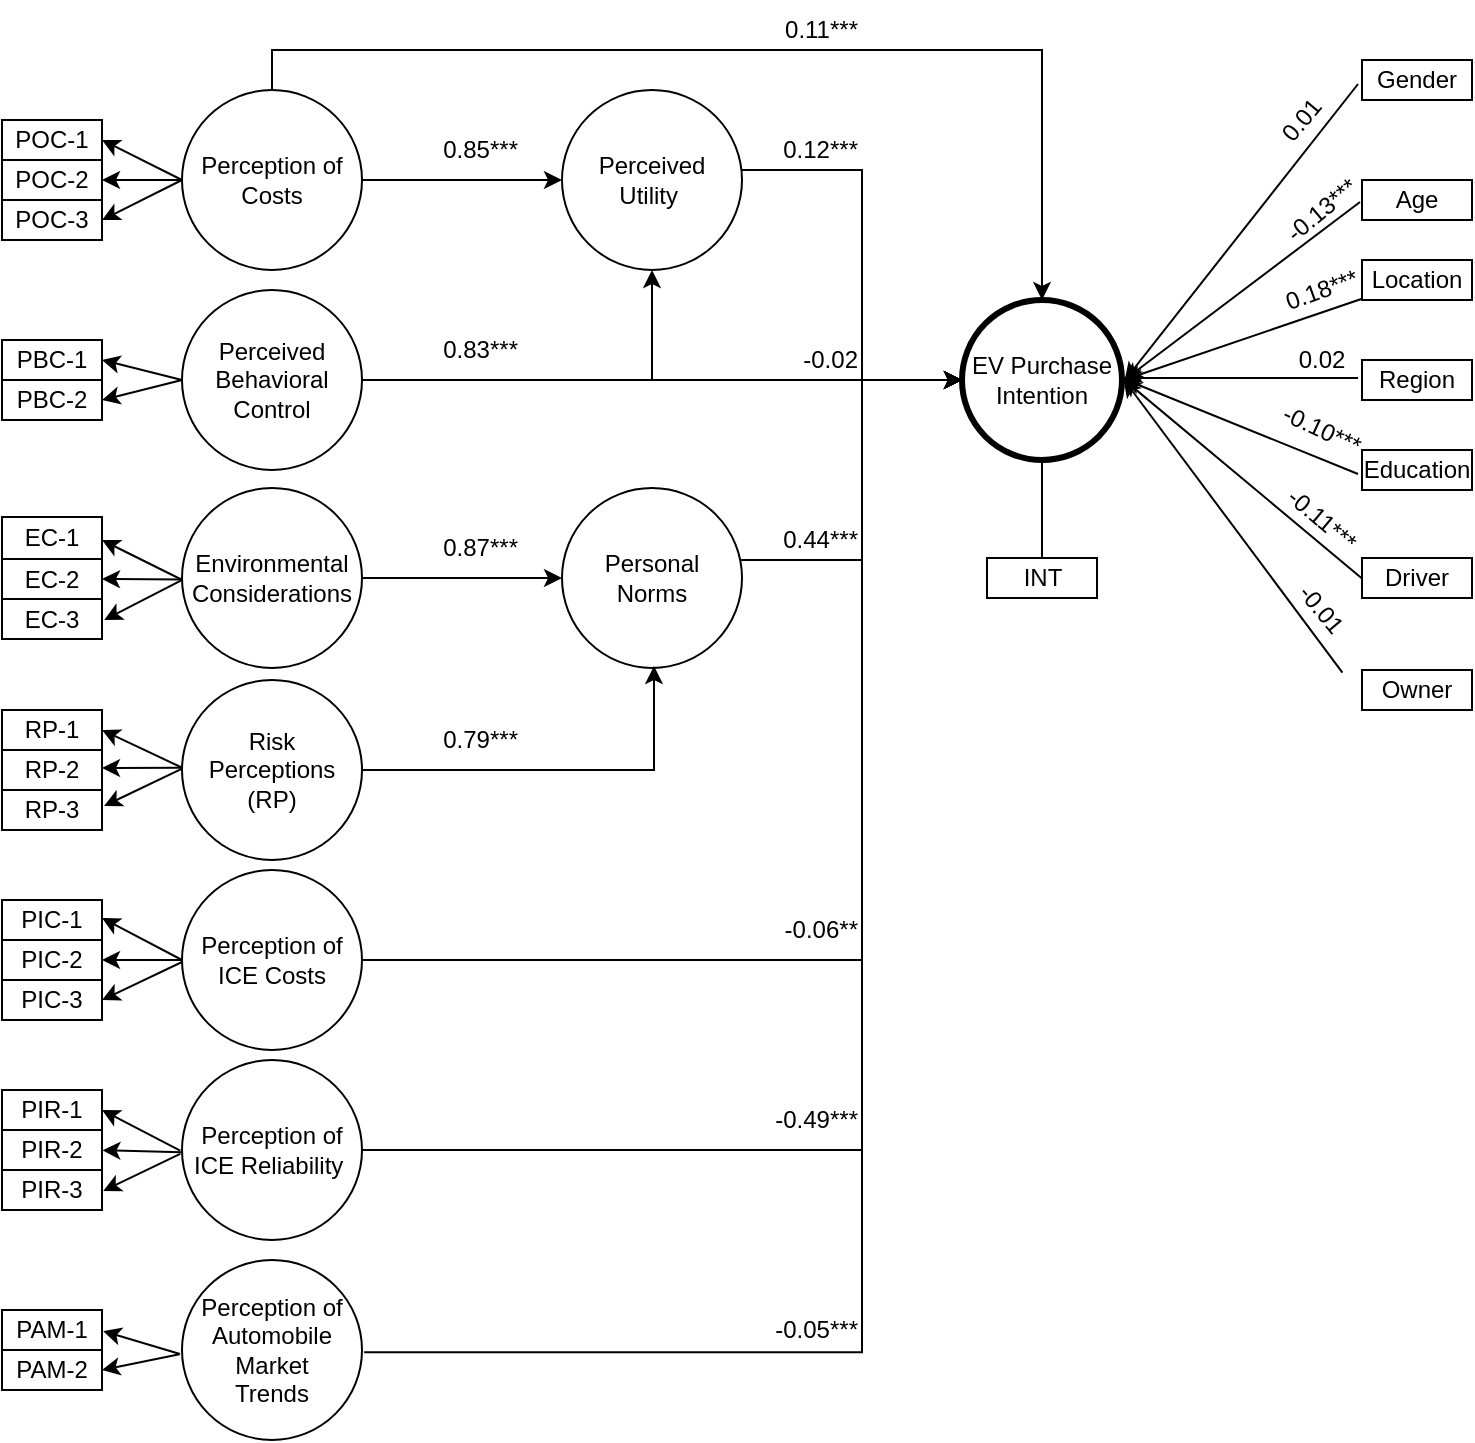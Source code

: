 <mxfile version="21.2.1" type="github" pages="2">
  <diagram name="Page-1" id="kJrWrPGSgi8lEbWL6mTn">
    <mxGraphModel dx="132" dy="74" grid="1" gridSize="10" guides="1" tooltips="1" connect="0" arrows="1" fold="1" page="1" pageScale="1" pageWidth="1169" pageHeight="827" math="0" shadow="0">
      <root>
        <mxCell id="0" />
        <mxCell id="1" parent="0" />
        <mxCell id="4Z4QWcQPId7kMESxNDQH-2" value="0.11***" style="text;align=right;html=1;verticalAlign=middle;whiteSpace=wrap;rounded=0;shadow=0;fillColor=default;gradientColor=none;opacity=60;" parent="1" vertex="1">
          <mxGeometry x="510" y="80" width="60" height="30" as="geometry" />
        </mxCell>
        <mxCell id="UyxpPyiTh_7J5SObI_an-33" style="edgeStyle=orthogonalEdgeStyle;rounded=0;orthogonalLoop=1;jettySize=auto;html=1;entryX=0;entryY=0.5;entryDx=0;entryDy=0;" parent="1" source="IYlS7my690wejQT6I9Gt-1" target="IYlS7my690wejQT6I9Gt-67" edge="1">
          <mxGeometry relative="1" as="geometry">
            <Array as="points">
              <mxPoint x="570" y="165" />
              <mxPoint x="570" y="270" />
            </Array>
          </mxGeometry>
        </mxCell>
        <mxCell id="IYlS7my690wejQT6I9Gt-1" value="Perceived Utility&amp;nbsp;" style="ellipse;whiteSpace=wrap;html=1;aspect=fixed;" parent="1" vertex="1">
          <mxGeometry x="420" y="125" width="90" height="90" as="geometry" />
        </mxCell>
        <mxCell id="IYlS7my690wejQT6I9Gt-89" style="edgeStyle=orthogonalEdgeStyle;rounded=0;orthogonalLoop=1;jettySize=auto;html=1;entryX=0;entryY=0.5;entryDx=0;entryDy=0;" parent="1" source="IYlS7my690wejQT6I9Gt-4" target="IYlS7my690wejQT6I9Gt-67" edge="1">
          <mxGeometry relative="1" as="geometry">
            <mxPoint x="570" y="260" as="targetPoint" />
            <Array as="points">
              <mxPoint x="570" y="360" />
              <mxPoint x="570" y="270" />
            </Array>
          </mxGeometry>
        </mxCell>
        <mxCell id="IYlS7my690wejQT6I9Gt-4" value="Personal &lt;br&gt;Norms" style="ellipse;whiteSpace=wrap;html=1;aspect=fixed;" parent="1" vertex="1">
          <mxGeometry x="420" y="324" width="90" height="90" as="geometry" />
        </mxCell>
        <mxCell id="UyxpPyiTh_7J5SObI_an-12" value="" style="edgeStyle=orthogonalEdgeStyle;rounded=0;orthogonalLoop=1;jettySize=auto;html=1;" parent="1" source="IYlS7my690wejQT6I9Gt-6" target="IYlS7my690wejQT6I9Gt-1" edge="1">
          <mxGeometry relative="1" as="geometry" />
        </mxCell>
        <mxCell id="fFxdtxSOvmqtfOTRgSrr-30" style="edgeStyle=orthogonalEdgeStyle;rounded=0;orthogonalLoop=1;jettySize=auto;html=1;exitX=0.5;exitY=0;exitDx=0;exitDy=0;" parent="1" source="IYlS7my690wejQT6I9Gt-6" target="IYlS7my690wejQT6I9Gt-67" edge="1">
          <mxGeometry relative="1" as="geometry" />
        </mxCell>
        <mxCell id="IYlS7my690wejQT6I9Gt-6" value="Perception of Costs" style="ellipse;whiteSpace=wrap;html=1;aspect=fixed;" parent="1" vertex="1">
          <mxGeometry x="230" y="125" width="90" height="90" as="geometry" />
        </mxCell>
        <mxCell id="IYlS7my690wejQT6I9Gt-29" value="PBC-1" style="rounded=0;whiteSpace=wrap;html=1;" parent="1" vertex="1">
          <mxGeometry x="140" y="250" width="50" height="20" as="geometry" />
        </mxCell>
        <mxCell id="IYlS7my690wejQT6I9Gt-33" value="PBC-2" style="rounded=0;whiteSpace=wrap;html=1;" parent="1" vertex="1">
          <mxGeometry x="140" y="270" width="50" height="20" as="geometry" />
        </mxCell>
        <mxCell id="IYlS7my690wejQT6I9Gt-67" value="EV Purchase Intention" style="ellipse;whiteSpace=wrap;html=1;aspect=fixed;strokeWidth=3;" parent="1" vertex="1">
          <mxGeometry x="620" y="230" width="80" height="80" as="geometry" />
        </mxCell>
        <mxCell id="UyxpPyiTh_7J5SObI_an-15" style="edgeStyle=orthogonalEdgeStyle;rounded=0;orthogonalLoop=1;jettySize=auto;html=1;" parent="1" source="IYlS7my690wejQT6I9Gt-5" target="IYlS7my690wejQT6I9Gt-1" edge="1">
          <mxGeometry relative="1" as="geometry" />
        </mxCell>
        <mxCell id="fFxdtxSOvmqtfOTRgSrr-28" style="edgeStyle=orthogonalEdgeStyle;rounded=0;orthogonalLoop=1;jettySize=auto;html=1;" parent="1" source="IYlS7my690wejQT6I9Gt-5" target="IYlS7my690wejQT6I9Gt-67" edge="1">
          <mxGeometry relative="1" as="geometry">
            <mxPoint x="330" y="240" as="sourcePoint" />
          </mxGeometry>
        </mxCell>
        <mxCell id="IYlS7my690wejQT6I9Gt-5" value="Perceived Behavioral Control" style="ellipse;whiteSpace=wrap;html=1;aspect=fixed;" parent="1" vertex="1">
          <mxGeometry x="230" y="225" width="90" height="90" as="geometry" />
        </mxCell>
        <mxCell id="UyxpPyiTh_7J5SObI_an-20" value="POC-1" style="rounded=0;whiteSpace=wrap;html=1;" parent="1" vertex="1">
          <mxGeometry x="140" y="140" width="50" height="20" as="geometry" />
        </mxCell>
        <mxCell id="UyxpPyiTh_7J5SObI_an-21" value="POC-2" style="rounded=0;whiteSpace=wrap;html=1;" parent="1" vertex="1">
          <mxGeometry x="140" y="160" width="50" height="20" as="geometry" />
        </mxCell>
        <mxCell id="UyxpPyiTh_7J5SObI_an-22" value="POC-3" style="rounded=0;whiteSpace=wrap;html=1;" parent="1" vertex="1">
          <mxGeometry x="140" y="180" width="50" height="20" as="geometry" />
        </mxCell>
        <mxCell id="UyxpPyiTh_7J5SObI_an-23" value="" style="endArrow=classic;html=1;rounded=0;exitX=0;exitY=0.5;exitDx=0;exitDy=0;entryX=1;entryY=0.5;entryDx=0;entryDy=0;" parent="1" source="IYlS7my690wejQT6I9Gt-6" target="UyxpPyiTh_7J5SObI_an-20" edge="1">
          <mxGeometry width="50" height="50" relative="1" as="geometry">
            <mxPoint x="580" y="255" as="sourcePoint" />
            <mxPoint x="630" y="205" as="targetPoint" />
          </mxGeometry>
        </mxCell>
        <mxCell id="UyxpPyiTh_7J5SObI_an-25" value="" style="endArrow=classic;html=1;rounded=0;entryX=1;entryY=0.5;entryDx=0;entryDy=0;exitX=0;exitY=0.5;exitDx=0;exitDy=0;" parent="1" source="IYlS7my690wejQT6I9Gt-6" target="UyxpPyiTh_7J5SObI_an-22" edge="1">
          <mxGeometry width="50" height="50" relative="1" as="geometry">
            <mxPoint x="210" y="125" as="sourcePoint" />
            <mxPoint x="170" y="95" as="targetPoint" />
          </mxGeometry>
        </mxCell>
        <mxCell id="UyxpPyiTh_7J5SObI_an-30" value="" style="endArrow=classic;html=1;rounded=0;exitX=0;exitY=0.5;exitDx=0;exitDy=0;entryX=1;entryY=0.5;entryDx=0;entryDy=0;" parent="1" source="IYlS7my690wejQT6I9Gt-5" target="IYlS7my690wejQT6I9Gt-33" edge="1">
          <mxGeometry width="50" height="50" relative="1" as="geometry">
            <mxPoint x="200" y="210" as="sourcePoint" />
            <mxPoint x="190" y="220" as="targetPoint" />
          </mxGeometry>
        </mxCell>
        <mxCell id="UyxpPyiTh_7J5SObI_an-62" value="" style="endArrow=classic;html=1;rounded=0;entryX=1;entryY=0.5;entryDx=0;entryDy=0;" parent="1" target="UyxpPyiTh_7J5SObI_an-21" edge="1">
          <mxGeometry width="50" height="50" relative="1" as="geometry">
            <mxPoint x="230" y="170" as="sourcePoint" />
            <mxPoint x="200" y="110" as="targetPoint" />
          </mxGeometry>
        </mxCell>
        <mxCell id="UyxpPyiTh_7J5SObI_an-66" value="" style="endArrow=classic;html=1;rounded=0;exitX=0.5;exitY=1;exitDx=0;exitDy=0;entryX=0.5;entryY=1;entryDx=0;entryDy=0;" parent="1" source="IYlS7my690wejQT6I9Gt-67" target="UyxpPyiTh_7J5SObI_an-69" edge="1">
          <mxGeometry width="50" height="50" relative="1" as="geometry">
            <mxPoint x="800" y="50" as="sourcePoint" />
            <mxPoint x="658" y="190" as="targetPoint" />
          </mxGeometry>
        </mxCell>
        <mxCell id="UyxpPyiTh_7J5SObI_an-69" value="INT" style="rounded=0;whiteSpace=wrap;html=1;" parent="1" vertex="1">
          <mxGeometry x="632.5" y="359" width="55" height="20" as="geometry" />
        </mxCell>
        <mxCell id="UyxpPyiTh_7J5SObI_an-71" value="" style="endArrow=classic;html=1;rounded=0;exitX=0;exitY=0.5;exitDx=0;exitDy=0;entryX=1;entryY=0.5;entryDx=0;entryDy=0;" parent="1" source="IYlS7my690wejQT6I9Gt-5" target="IYlS7my690wejQT6I9Gt-29" edge="1">
          <mxGeometry width="50" height="50" relative="1" as="geometry">
            <mxPoint x="240" y="230" as="sourcePoint" />
            <mxPoint x="190" y="200" as="targetPoint" />
          </mxGeometry>
        </mxCell>
        <mxCell id="fFxdtxSOvmqtfOTRgSrr-8" style="edgeStyle=orthogonalEdgeStyle;rounded=0;orthogonalLoop=1;jettySize=auto;html=1;entryX=0;entryY=0.5;entryDx=0;entryDy=0;" parent="1" source="fFxdtxSOvmqtfOTRgSrr-3" target="IYlS7my690wejQT6I9Gt-4" edge="1">
          <mxGeometry relative="1" as="geometry" />
        </mxCell>
        <mxCell id="fFxdtxSOvmqtfOTRgSrr-3" value="Environmental Considerations" style="ellipse;whiteSpace=wrap;html=1;aspect=fixed;" parent="1" vertex="1">
          <mxGeometry x="230" y="324" width="90" height="90" as="geometry" />
        </mxCell>
        <mxCell id="3aYb_1MQCvMzoAkba6OH-4" style="edgeStyle=orthogonalEdgeStyle;rounded=0;orthogonalLoop=1;jettySize=auto;html=1;entryX=0.511;entryY=0.989;entryDx=0;entryDy=0;entryPerimeter=0;" edge="1" parent="1" source="fFxdtxSOvmqtfOTRgSrr-5" target="IYlS7my690wejQT6I9Gt-4">
          <mxGeometry relative="1" as="geometry" />
        </mxCell>
        <mxCell id="fFxdtxSOvmqtfOTRgSrr-5" value="Risk Perceptions (RP)" style="ellipse;whiteSpace=wrap;html=1;aspect=fixed;" parent="1" vertex="1">
          <mxGeometry x="230" y="420" width="90" height="90" as="geometry" />
        </mxCell>
        <mxCell id="fFxdtxSOvmqtfOTRgSrr-9" value="EC-1" style="rounded=0;whiteSpace=wrap;html=1;" parent="1" vertex="1">
          <mxGeometry x="140" y="338.5" width="50" height="21" as="geometry" />
        </mxCell>
        <mxCell id="fFxdtxSOvmqtfOTRgSrr-10" value="EC-2" style="rounded=0;whiteSpace=wrap;html=1;" parent="1" vertex="1">
          <mxGeometry x="140" y="359.5" width="50" height="20" as="geometry" />
        </mxCell>
        <mxCell id="fFxdtxSOvmqtfOTRgSrr-11" value="" style="endArrow=classic;html=1;rounded=0;entryX=1;entryY=0.5;entryDx=0;entryDy=0;exitX=0.002;exitY=0.509;exitDx=0;exitDy=0;exitPerimeter=0;" parent="1" target="fFxdtxSOvmqtfOTRgSrr-10" edge="1" source="fFxdtxSOvmqtfOTRgSrr-3">
          <mxGeometry width="50" height="50" relative="1" as="geometry">
            <mxPoint x="230" y="369" as="sourcePoint" />
            <mxPoint x="190" y="320" as="targetPoint" />
            <Array as="points" />
          </mxGeometry>
        </mxCell>
        <mxCell id="fFxdtxSOvmqtfOTRgSrr-17" value="RP-1" style="rounded=0;whiteSpace=wrap;html=1;" parent="1" vertex="1">
          <mxGeometry x="140" y="435" width="50" height="20" as="geometry" />
        </mxCell>
        <mxCell id="fFxdtxSOvmqtfOTRgSrr-18" value="RP-2" style="rounded=0;whiteSpace=wrap;html=1;" parent="1" vertex="1">
          <mxGeometry x="140" y="455" width="50" height="20" as="geometry" />
        </mxCell>
        <mxCell id="fFxdtxSOvmqtfOTRgSrr-19" value="" style="endArrow=classic;html=1;rounded=0;exitX=-0.002;exitY=0.494;exitDx=0;exitDy=0;entryX=1.02;entryY=0.4;entryDx=0;entryDy=0;exitPerimeter=0;entryPerimeter=0;" parent="1" target="fFxdtxSOvmqtfOTRgSrr-81" edge="1" source="fFxdtxSOvmqtfOTRgSrr-5">
          <mxGeometry width="50" height="50" relative="1" as="geometry">
            <mxPoint x="230" y="435" as="sourcePoint" />
            <mxPoint x="190" y="435" as="targetPoint" />
          </mxGeometry>
        </mxCell>
        <mxCell id="fFxdtxSOvmqtfOTRgSrr-20" value="" style="endArrow=classic;html=1;rounded=0;exitX=-0.002;exitY=0.486;exitDx=0;exitDy=0;entryX=1;entryY=0.5;entryDx=0;entryDy=0;exitPerimeter=0;" parent="1" target="fFxdtxSOvmqtfOTRgSrr-17" edge="1" source="fFxdtxSOvmqtfOTRgSrr-5">
          <mxGeometry width="50" height="50" relative="1" as="geometry">
            <mxPoint x="230" y="435" as="sourcePoint" />
            <mxPoint x="190" y="415" as="targetPoint" />
          </mxGeometry>
        </mxCell>
        <mxCell id="fFxdtxSOvmqtfOTRgSrr-22" value="EC-3" style="rounded=0;whiteSpace=wrap;html=1;" parent="1" vertex="1">
          <mxGeometry x="140" y="379.5" width="50" height="20" as="geometry" />
        </mxCell>
        <mxCell id="fFxdtxSOvmqtfOTRgSrr-23" value="" style="endArrow=classic;html=1;rounded=0;entryX=1.023;entryY=0.524;entryDx=0;entryDy=0;exitX=-0.004;exitY=0.513;exitDx=0;exitDy=0;exitPerimeter=0;entryPerimeter=0;" parent="1" source="fFxdtxSOvmqtfOTRgSrr-3" target="fFxdtxSOvmqtfOTRgSrr-22" edge="1">
          <mxGeometry width="50" height="50" relative="1" as="geometry">
            <mxPoint x="220" y="380" as="sourcePoint" />
            <mxPoint x="200" y="340" as="targetPoint" />
          </mxGeometry>
        </mxCell>
        <mxCell id="fFxdtxSOvmqtfOTRgSrr-41" style="edgeStyle=orthogonalEdgeStyle;rounded=0;orthogonalLoop=1;jettySize=auto;html=1;entryX=0;entryY=0.5;entryDx=0;entryDy=0;exitX=0.512;exitY=-0.012;exitDx=0;exitDy=0;exitPerimeter=0;" parent="1" source="fFxdtxSOvmqtfOTRgSrr-32" target="IYlS7my690wejQT6I9Gt-67" edge="1">
          <mxGeometry relative="1" as="geometry">
            <Array as="points">
              <mxPoint x="570" y="756" />
              <mxPoint x="570" y="270" />
            </Array>
            <mxPoint x="320.99" y="752.99" as="sourcePoint" />
          </mxGeometry>
        </mxCell>
        <mxCell id="fFxdtxSOvmqtfOTRgSrr-37" style="edgeStyle=orthogonalEdgeStyle;rounded=0;orthogonalLoop=1;jettySize=auto;html=1;entryX=0;entryY=0.5;entryDx=0;entryDy=0;" parent="1" source="fFxdtxSOvmqtfOTRgSrr-33" target="IYlS7my690wejQT6I9Gt-67" edge="1">
          <mxGeometry relative="1" as="geometry">
            <mxPoint x="540" y="390" as="targetPoint" />
            <Array as="points">
              <mxPoint x="570" y="655" />
              <mxPoint x="570" y="270" />
            </Array>
          </mxGeometry>
        </mxCell>
        <mxCell id="fFxdtxSOvmqtfOTRgSrr-33" value="Perception of ICE Reliability&amp;nbsp;" style="ellipse;whiteSpace=wrap;html=1;aspect=fixed;" parent="1" vertex="1">
          <mxGeometry x="230" y="610" width="90" height="90" as="geometry" />
        </mxCell>
        <mxCell id="fFxdtxSOvmqtfOTRgSrr-34" value="Perception of ICE Costs" style="ellipse;whiteSpace=wrap;html=1;aspect=fixed;" parent="1" vertex="1">
          <mxGeometry x="230" y="515" width="90" height="90" as="geometry" />
        </mxCell>
        <mxCell id="fFxdtxSOvmqtfOTRgSrr-46" value="PIC-2" style="rounded=0;whiteSpace=wrap;html=1;" parent="1" vertex="1">
          <mxGeometry x="140" y="550" width="50" height="20" as="geometry" />
        </mxCell>
        <mxCell id="fFxdtxSOvmqtfOTRgSrr-47" value="PIC-1" style="rounded=0;whiteSpace=wrap;html=1;" parent="1" vertex="1">
          <mxGeometry x="140" y="530" width="50" height="20" as="geometry" />
        </mxCell>
        <mxCell id="fFxdtxSOvmqtfOTRgSrr-50" value="" style="endArrow=classic;html=1;rounded=0;exitX=0;exitY=0.5;exitDx=0;exitDy=0;" parent="1" source="fFxdtxSOvmqtfOTRgSrr-34" edge="1">
          <mxGeometry width="50" height="50" relative="1" as="geometry">
            <mxPoint x="250" y="455" as="sourcePoint" />
            <mxPoint x="190" y="560" as="targetPoint" />
            <Array as="points" />
          </mxGeometry>
        </mxCell>
        <mxCell id="fFxdtxSOvmqtfOTRgSrr-51" value="" style="endArrow=classic;html=1;rounded=0;exitX=0;exitY=0.5;exitDx=0;exitDy=0;entryX=1;entryY=0.45;entryDx=0;entryDy=0;entryPerimeter=0;" parent="1" source="fFxdtxSOvmqtfOTRgSrr-34" edge="1" target="fFxdtxSOvmqtfOTRgSrr-47">
          <mxGeometry width="50" height="50" relative="1" as="geometry">
            <mxPoint x="250" y="455" as="sourcePoint" />
            <mxPoint x="290" y="500" as="targetPoint" />
          </mxGeometry>
        </mxCell>
        <mxCell id="fFxdtxSOvmqtfOTRgSrr-61" value="PIC-3" style="rounded=0;whiteSpace=wrap;html=1;" parent="1" vertex="1">
          <mxGeometry x="140" y="570" width="50" height="20" as="geometry" />
        </mxCell>
        <mxCell id="fFxdtxSOvmqtfOTRgSrr-63" value="" style="endArrow=classic;html=1;rounded=0;entryX=1;entryY=0.5;entryDx=0;entryDy=0;exitX=0;exitY=0.511;exitDx=0;exitDy=0;exitPerimeter=0;" parent="1" target="fFxdtxSOvmqtfOTRgSrr-61" edge="1" source="fFxdtxSOvmqtfOTRgSrr-34">
          <mxGeometry width="50" height="50" relative="1" as="geometry">
            <mxPoint x="230" y="520" as="sourcePoint" />
            <mxPoint x="385" y="620" as="targetPoint" />
          </mxGeometry>
        </mxCell>
        <mxCell id="fFxdtxSOvmqtfOTRgSrr-64" value="PIR-2" style="rounded=0;whiteSpace=wrap;html=1;" parent="1" vertex="1">
          <mxGeometry x="140" y="645" width="50" height="20" as="geometry" />
        </mxCell>
        <mxCell id="fFxdtxSOvmqtfOTRgSrr-65" value="PIR-1" style="rounded=0;whiteSpace=wrap;html=1;" parent="1" vertex="1">
          <mxGeometry x="140" y="625" width="50" height="20" as="geometry" />
        </mxCell>
        <mxCell id="fFxdtxSOvmqtfOTRgSrr-66" value="PIR-3" style="rounded=0;whiteSpace=wrap;html=1;" parent="1" vertex="1">
          <mxGeometry x="140" y="665" width="50" height="20" as="geometry" />
        </mxCell>
        <mxCell id="fFxdtxSOvmqtfOTRgSrr-69" value="" style="endArrow=classic;html=1;rounded=0;exitX=-0.01;exitY=0.503;exitDx=0;exitDy=0;exitPerimeter=0;" parent="1" source="fFxdtxSOvmqtfOTRgSrr-33" edge="1">
          <mxGeometry width="50" height="50" relative="1" as="geometry">
            <mxPoint x="420" y="580" as="sourcePoint" />
            <mxPoint x="190" y="635" as="targetPoint" />
          </mxGeometry>
        </mxCell>
        <mxCell id="fFxdtxSOvmqtfOTRgSrr-72" value="PAM-2" style="rounded=0;whiteSpace=wrap;html=1;" parent="1" vertex="1">
          <mxGeometry x="140" y="755" width="50" height="20" as="geometry" />
        </mxCell>
        <mxCell id="fFxdtxSOvmqtfOTRgSrr-77" value="" style="endArrow=classic;html=1;rounded=0;exitX=0.556;exitY=1.011;exitDx=0;exitDy=0;entryX=1.012;entryY=0.529;entryDx=0;entryDy=0;entryPerimeter=0;exitPerimeter=0;" parent="1" target="fFxdtxSOvmqtfOTRgSrr-73" edge="1">
          <mxGeometry width="50" height="50" relative="1" as="geometry">
            <mxPoint x="229.01" y="757.04" as="sourcePoint" />
            <mxPoint x="720" y="488" as="targetPoint" />
          </mxGeometry>
        </mxCell>
        <mxCell id="fFxdtxSOvmqtfOTRgSrr-81" value="RP-3" style="rounded=0;whiteSpace=wrap;html=1;" parent="1" vertex="1">
          <mxGeometry x="140" y="475" width="50" height="20" as="geometry" />
        </mxCell>
        <mxCell id="4Z4QWcQPId7kMESxNDQH-1" value="0.12***" style="text;strokeColor=none;align=right;fillColor=none;html=1;verticalAlign=middle;whiteSpace=wrap;rounded=0;" parent="1" vertex="1">
          <mxGeometry x="510" y="140" width="60" height="30" as="geometry" />
        </mxCell>
        <mxCell id="4Z4QWcQPId7kMESxNDQH-6" value="0.85***" style="text;strokeColor=none;align=right;fillColor=none;html=1;verticalAlign=middle;whiteSpace=wrap;rounded=0;" parent="1" vertex="1">
          <mxGeometry x="340" y="140" width="60" height="30" as="geometry" />
        </mxCell>
        <mxCell id="4Z4QWcQPId7kMESxNDQH-7" value="-0.02" style="text;strokeColor=none;align=right;fillColor=none;html=1;verticalAlign=middle;whiteSpace=wrap;rounded=0;" parent="1" vertex="1">
          <mxGeometry x="510" y="245" width="60" height="30" as="geometry" />
        </mxCell>
        <mxCell id="4Z4QWcQPId7kMESxNDQH-8" value="0.83***" style="text;strokeColor=none;align=right;fillColor=none;html=1;verticalAlign=middle;whiteSpace=wrap;rounded=0;" parent="1" vertex="1">
          <mxGeometry x="340" y="240" width="60" height="30" as="geometry" />
        </mxCell>
        <mxCell id="4Z4QWcQPId7kMESxNDQH-10" value="0.87***" style="text;strokeColor=none;align=right;fillColor=none;html=1;verticalAlign=middle;whiteSpace=wrap;rounded=0;" parent="1" vertex="1">
          <mxGeometry x="340" y="338.5" width="60" height="30" as="geometry" />
        </mxCell>
        <mxCell id="4Z4QWcQPId7kMESxNDQH-11" value="0.79***" style="text;strokeColor=none;align=right;fillColor=none;html=1;verticalAlign=middle;whiteSpace=wrap;rounded=0;" parent="1" vertex="1">
          <mxGeometry x="340" y="435" width="60" height="30" as="geometry" />
        </mxCell>
        <mxCell id="4Z4QWcQPId7kMESxNDQH-12" value="0.44***" style="text;strokeColor=none;align=right;fillColor=none;html=1;verticalAlign=middle;whiteSpace=wrap;rounded=0;" parent="1" vertex="1">
          <mxGeometry x="510" y="335" width="60" height="30" as="geometry" />
        </mxCell>
        <mxCell id="4Z4QWcQPId7kMESxNDQH-14" value="-0.49***" style="text;strokeColor=none;align=right;fillColor=none;html=1;verticalAlign=middle;whiteSpace=wrap;rounded=0;" parent="1" vertex="1">
          <mxGeometry x="510" y="625" width="60" height="30" as="geometry" />
        </mxCell>
        <mxCell id="4Z4QWcQPId7kMESxNDQH-15" value="-0.05***" style="text;strokeColor=none;align=right;fillColor=none;html=1;verticalAlign=middle;whiteSpace=wrap;rounded=0;" parent="1" vertex="1">
          <mxGeometry x="510" y="730" width="60" height="30" as="geometry" />
        </mxCell>
        <mxCell id="4Z4QWcQPId7kMESxNDQH-39" style="edgeStyle=none;rounded=0;orthogonalLoop=1;jettySize=auto;html=1;entryX=1.016;entryY=0.504;entryDx=0;entryDy=0;entryPerimeter=0;exitX=-0.036;exitY=0.6;exitDx=0;exitDy=0;exitPerimeter=0;" parent="1" source="4Z4QWcQPId7kMESxNDQH-22" target="IYlS7my690wejQT6I9Gt-67" edge="1">
          <mxGeometry relative="1" as="geometry" />
        </mxCell>
        <mxCell id="4Z4QWcQPId7kMESxNDQH-22" value="Gender" style="rounded=0;whiteSpace=wrap;html=1;" parent="1" vertex="1">
          <mxGeometry x="820" y="110" width="55" height="20" as="geometry" />
        </mxCell>
        <mxCell id="4Z4QWcQPId7kMESxNDQH-40" style="edgeStyle=none;rounded=0;orthogonalLoop=1;jettySize=auto;html=1;exitX=-0.018;exitY=0.55;exitDx=0;exitDy=0;exitPerimeter=0;entryX=1.011;entryY=0.503;entryDx=0;entryDy=0;entryPerimeter=0;" parent="1" source="4Z4QWcQPId7kMESxNDQH-23" edge="1" target="IYlS7my690wejQT6I9Gt-67">
          <mxGeometry relative="1" as="geometry">
            <mxPoint x="740" y="280" as="targetPoint" />
          </mxGeometry>
        </mxCell>
        <mxCell id="4Z4QWcQPId7kMESxNDQH-23" value="Age" style="rounded=0;whiteSpace=wrap;html=1;" parent="1" vertex="1">
          <mxGeometry x="820" y="170" width="55" height="20" as="geometry" />
        </mxCell>
        <mxCell id="4Z4QWcQPId7kMESxNDQH-41" style="edgeStyle=none;rounded=0;orthogonalLoop=1;jettySize=auto;html=1;entryX=1.009;entryY=0.501;entryDx=0;entryDy=0;entryPerimeter=0;" parent="1" source="4Z4QWcQPId7kMESxNDQH-24" edge="1" target="IYlS7my690wejQT6I9Gt-67">
          <mxGeometry relative="1" as="geometry">
            <mxPoint x="700" y="270" as="targetPoint" />
          </mxGeometry>
        </mxCell>
        <mxCell id="4Z4QWcQPId7kMESxNDQH-24" value="Location" style="rounded=0;whiteSpace=wrap;html=1;" parent="1" vertex="1">
          <mxGeometry x="820" y="210" width="55" height="20" as="geometry" />
        </mxCell>
        <mxCell id="4Z4QWcQPId7kMESxNDQH-25" value="Region" style="rounded=0;whiteSpace=wrap;html=1;" parent="1" vertex="1">
          <mxGeometry x="820" y="260" width="55" height="20" as="geometry" />
        </mxCell>
        <mxCell id="4Z4QWcQPId7kMESxNDQH-26" value="Education" style="rounded=0;whiteSpace=wrap;html=1;" parent="1" vertex="1">
          <mxGeometry x="820" y="305" width="55" height="20" as="geometry" />
        </mxCell>
        <mxCell id="4Z4QWcQPId7kMESxNDQH-27" value="Driver" style="rounded=0;whiteSpace=wrap;html=1;" parent="1" vertex="1">
          <mxGeometry x="820" y="359" width="55" height="20" as="geometry" />
        </mxCell>
        <mxCell id="4Z4QWcQPId7kMESxNDQH-28" value="Owner" style="rounded=0;whiteSpace=wrap;html=1;" parent="1" vertex="1">
          <mxGeometry x="820" y="415" width="55" height="20" as="geometry" />
        </mxCell>
        <mxCell id="4Z4QWcQPId7kMESxNDQH-48" value="0.01" style="text;strokeColor=none;align=center;fillColor=none;html=1;verticalAlign=middle;whiteSpace=wrap;rounded=0;rotation=-50;" parent="1" vertex="1">
          <mxGeometry x="760" y="125" width="60" height="30" as="geometry" />
        </mxCell>
        <mxCell id="4Z4QWcQPId7kMESxNDQH-49" value="-0.13***" style="text;strokeColor=none;align=center;fillColor=none;html=1;verticalAlign=middle;whiteSpace=wrap;rounded=0;rotation=-40;" parent="1" vertex="1">
          <mxGeometry x="770" y="170" width="60" height="30" as="geometry" />
        </mxCell>
        <mxCell id="4Z4QWcQPId7kMESxNDQH-50" value="0.18***" style="text;strokeColor=none;align=center;fillColor=none;html=1;verticalAlign=middle;whiteSpace=wrap;rounded=0;rotation=-20;" parent="1" vertex="1">
          <mxGeometry x="770" y="210" width="60" height="30" as="geometry" />
        </mxCell>
        <mxCell id="4Z4QWcQPId7kMESxNDQH-52" value="-0.10***" style="text;strokeColor=none;align=center;fillColor=none;html=1;verticalAlign=middle;whiteSpace=wrap;rounded=0;rotation=25;" parent="1" vertex="1">
          <mxGeometry x="770" y="280" width="60" height="30" as="geometry" />
        </mxCell>
        <mxCell id="4Z4QWcQPId7kMESxNDQH-53" value="-0.11***" style="text;strokeColor=none;align=center;fillColor=none;html=1;verticalAlign=middle;whiteSpace=wrap;rounded=0;rotation=40;" parent="1" vertex="1">
          <mxGeometry x="770" y="325" width="60" height="30" as="geometry" />
        </mxCell>
        <mxCell id="4Z4QWcQPId7kMESxNDQH-54" value="-0.01" style="text;strokeColor=none;align=center;fillColor=none;html=1;verticalAlign=middle;whiteSpace=wrap;rounded=0;rotation=50;" parent="1" vertex="1">
          <mxGeometry x="770" y="369.5" width="60" height="30" as="geometry" />
        </mxCell>
        <mxCell id="4Z4QWcQPId7kMESxNDQH-51" value="0.02" style="text;strokeColor=none;align=center;fillColor=none;html=1;verticalAlign=middle;whiteSpace=wrap;rounded=0;rotation=0;" parent="1" vertex="1">
          <mxGeometry x="770" y="245" width="60" height="30" as="geometry" />
        </mxCell>
        <mxCell id="3aYb_1MQCvMzoAkba6OH-2" value="" style="endArrow=classic;html=1;rounded=0;exitX=0.524;exitY=1.014;exitDx=0;exitDy=0;exitPerimeter=0;" edge="1" parent="1" source="fFxdtxSOvmqtfOTRgSrr-32">
          <mxGeometry width="50" height="50" relative="1" as="geometry">
            <mxPoint x="229" y="760" as="sourcePoint" />
            <mxPoint x="190" y="765" as="targetPoint" />
          </mxGeometry>
        </mxCell>
        <mxCell id="fFxdtxSOvmqtfOTRgSrr-73" value="PAM-1" style="rounded=0;whiteSpace=wrap;html=1;" parent="1" vertex="1">
          <mxGeometry x="140" y="735" width="50" height="20" as="geometry" />
        </mxCell>
        <mxCell id="3aYb_1MQCvMzoAkba6OH-7" value="" style="edgeStyle=orthogonalEdgeStyle;rounded=0;orthogonalLoop=1;jettySize=auto;html=1;" edge="1" parent="1" source="fFxdtxSOvmqtfOTRgSrr-34">
          <mxGeometry relative="1" as="geometry">
            <mxPoint x="620" y="270" as="targetPoint" />
            <Array as="points">
              <mxPoint x="570" y="560" />
              <mxPoint x="570" y="270" />
            </Array>
            <mxPoint x="320" y="550" as="sourcePoint" />
          </mxGeometry>
        </mxCell>
        <mxCell id="4Z4QWcQPId7kMESxNDQH-13" value="-0.06**" style="text;strokeColor=none;align=right;fillColor=none;html=1;verticalAlign=middle;whiteSpace=wrap;rounded=0;" parent="1" vertex="1">
          <mxGeometry x="510" y="530" width="60" height="30" as="geometry" />
        </mxCell>
        <mxCell id="w3oAXhgkn2lfSxqzr1Ep-2" style="edgeStyle=none;rounded=0;orthogonalLoop=1;jettySize=auto;html=1;exitX=-0.036;exitY=0.45;exitDx=0;exitDy=0;exitPerimeter=0;entryX=1.006;entryY=0.488;entryDx=0;entryDy=0;entryPerimeter=0;" edge="1" parent="1" source="4Z4QWcQPId7kMESxNDQH-25" target="IYlS7my690wejQT6I9Gt-67">
          <mxGeometry relative="1" as="geometry">
            <mxPoint x="710" y="270" as="targetPoint" />
            <mxPoint x="995" y="243.5" as="sourcePoint" />
          </mxGeometry>
        </mxCell>
        <mxCell id="w3oAXhgkn2lfSxqzr1Ep-3" style="edgeStyle=none;rounded=0;orthogonalLoop=1;jettySize=auto;html=1;exitX=-0.036;exitY=0.6;exitDx=0;exitDy=0;exitPerimeter=0;entryX=1.007;entryY=0.492;entryDx=0;entryDy=0;entryPerimeter=0;" edge="1" parent="1" source="4Z4QWcQPId7kMESxNDQH-26" target="IYlS7my690wejQT6I9Gt-67">
          <mxGeometry relative="1" as="geometry">
            <mxPoint x="720" y="270" as="targetPoint" />
            <mxPoint x="820" y="340" as="sourcePoint" />
          </mxGeometry>
        </mxCell>
        <mxCell id="w3oAXhgkn2lfSxqzr1Ep-4" style="edgeStyle=none;rounded=0;orthogonalLoop=1;jettySize=auto;html=1;entryX=1.005;entryY=0.492;entryDx=0;entryDy=0;entryPerimeter=0;exitX=0;exitY=0.511;exitDx=0;exitDy=0;exitPerimeter=0;" edge="1" parent="1" source="4Z4QWcQPId7kMESxNDQH-27" target="IYlS7my690wejQT6I9Gt-67">
          <mxGeometry relative="1" as="geometry">
            <mxPoint x="710" y="270" as="targetPoint" />
            <mxPoint x="819" y="368" as="sourcePoint" />
          </mxGeometry>
        </mxCell>
        <mxCell id="w3oAXhgkn2lfSxqzr1Ep-5" style="edgeStyle=none;rounded=0;orthogonalLoop=1;jettySize=auto;html=1;entryX=1.009;entryY=0.494;entryDx=0;entryDy=0;entryPerimeter=0;exitX=1.015;exitY=0.92;exitDx=0;exitDy=0;exitPerimeter=0;" edge="1" parent="1" source="4Z4QWcQPId7kMESxNDQH-54" target="IYlS7my690wejQT6I9Gt-67">
          <mxGeometry relative="1" as="geometry">
            <mxPoint x="680" y="390" as="targetPoint" />
            <mxPoint x="820" y="430" as="sourcePoint" />
          </mxGeometry>
        </mxCell>
        <mxCell id="fFxdtxSOvmqtfOTRgSrr-32" value="Perception of Automobile Market &lt;br&gt;Trends" style="ellipse;whiteSpace=wrap;html=1;aspect=fixed;direction=south;" parent="1" vertex="1">
          <mxGeometry x="230" y="710" width="90" height="90" as="geometry" />
        </mxCell>
        <mxCell id="w3oAXhgkn2lfSxqzr1Ep-8" value="" style="endArrow=classic;html=1;rounded=0;exitX=-0.002;exitY=0.512;exitDx=0;exitDy=0;exitPerimeter=0;entryX=1.004;entryY=0.506;entryDx=0;entryDy=0;entryPerimeter=0;" edge="1" parent="1" source="fFxdtxSOvmqtfOTRgSrr-33" target="fFxdtxSOvmqtfOTRgSrr-64">
          <mxGeometry width="50" height="50" relative="1" as="geometry">
            <mxPoint x="170" y="727" as="sourcePoint" />
            <mxPoint x="130" y="700" as="targetPoint" />
          </mxGeometry>
        </mxCell>
        <mxCell id="w3oAXhgkn2lfSxqzr1Ep-9" value="" style="endArrow=classic;html=1;rounded=0;exitX=-0.01;exitY=0.522;exitDx=0;exitDy=0;exitPerimeter=0;entryX=1.012;entryY=0.524;entryDx=0;entryDy=0;entryPerimeter=0;" edge="1" parent="1" source="fFxdtxSOvmqtfOTRgSrr-33" target="fFxdtxSOvmqtfOTRgSrr-66">
          <mxGeometry width="50" height="50" relative="1" as="geometry">
            <mxPoint x="239" y="666" as="sourcePoint" />
            <mxPoint x="199" y="659" as="targetPoint" />
          </mxGeometry>
        </mxCell>
        <mxCell id="lYgVV2aJ9P3OAKaIj1eV-3" value="" style="endArrow=classic;html=1;rounded=0;exitX=-0.004;exitY=0.488;exitDx=0;exitDy=0;exitPerimeter=0;" edge="1" parent="1" source="fFxdtxSOvmqtfOTRgSrr-5">
          <mxGeometry width="50" height="50" relative="1" as="geometry">
            <mxPoint x="240" y="570" as="sourcePoint" />
            <mxPoint x="190" y="464" as="targetPoint" />
            <Array as="points" />
          </mxGeometry>
        </mxCell>
        <mxCell id="lYgVV2aJ9P3OAKaIj1eV-4" value="" style="endArrow=classic;html=1;rounded=0;entryX=1;entryY=0.55;entryDx=0;entryDy=0;entryPerimeter=0;exitX=0.002;exitY=0.511;exitDx=0;exitDy=0;exitPerimeter=0;" edge="1" parent="1" source="fFxdtxSOvmqtfOTRgSrr-3" target="fFxdtxSOvmqtfOTRgSrr-9">
          <mxGeometry width="50" height="50" relative="1" as="geometry">
            <mxPoint x="240" y="379" as="sourcePoint" />
            <mxPoint x="200" y="404" as="targetPoint" />
          </mxGeometry>
        </mxCell>
      </root>
    </mxGraphModel>
  </diagram>
  <diagram name="Copy of Page-1" id="qzPZfhnmwXOqedgeGZE0">
    <mxGraphModel dx="1434" dy="804" grid="1" gridSize="10" guides="1" tooltips="1" connect="0" arrows="1" fold="1" page="1" pageScale="1" pageWidth="1169" pageHeight="827" math="0" shadow="0">
      <root>
        <mxCell id="ZY-EN_4WuD2jRXBNEzZ--0" />
        <mxCell id="ZY-EN_4WuD2jRXBNEzZ--1" parent="ZY-EN_4WuD2jRXBNEzZ--0" />
        <mxCell id="ZY-EN_4WuD2jRXBNEzZ--2" style="edgeStyle=orthogonalEdgeStyle;rounded=0;orthogonalLoop=1;jettySize=auto;html=1;entryX=0;entryY=0.5;entryDx=0;entryDy=0;" edge="1" parent="ZY-EN_4WuD2jRXBNEzZ--1" source="ZY-EN_4WuD2jRXBNEzZ--3" target="ZY-EN_4WuD2jRXBNEzZ--11">
          <mxGeometry relative="1" as="geometry">
            <Array as="points">
              <mxPoint x="570" y="165" />
              <mxPoint x="570" y="270" />
            </Array>
          </mxGeometry>
        </mxCell>
        <mxCell id="ZY-EN_4WuD2jRXBNEzZ--3" value="Perceived Utility&amp;nbsp;" style="ellipse;whiteSpace=wrap;html=1;aspect=fixed;" vertex="1" parent="ZY-EN_4WuD2jRXBNEzZ--1">
          <mxGeometry x="420" y="125" width="90" height="90" as="geometry" />
        </mxCell>
        <mxCell id="ZY-EN_4WuD2jRXBNEzZ--4" style="edgeStyle=orthogonalEdgeStyle;rounded=0;orthogonalLoop=1;jettySize=auto;html=1;entryX=0;entryY=0.5;entryDx=0;entryDy=0;" edge="1" parent="ZY-EN_4WuD2jRXBNEzZ--1" source="ZY-EN_4WuD2jRXBNEzZ--5" target="ZY-EN_4WuD2jRXBNEzZ--11">
          <mxGeometry relative="1" as="geometry">
            <mxPoint x="570" y="260" as="targetPoint" />
            <Array as="points">
              <mxPoint x="570" y="360" />
              <mxPoint x="570" y="270" />
            </Array>
          </mxGeometry>
        </mxCell>
        <mxCell id="ZY-EN_4WuD2jRXBNEzZ--5" value="Personal &lt;br&gt;Norms" style="ellipse;whiteSpace=wrap;html=1;aspect=fixed;" vertex="1" parent="ZY-EN_4WuD2jRXBNEzZ--1">
          <mxGeometry x="420" y="324" width="90" height="90" as="geometry" />
        </mxCell>
        <mxCell id="ZY-EN_4WuD2jRXBNEzZ--6" value="" style="edgeStyle=orthogonalEdgeStyle;rounded=0;orthogonalLoop=1;jettySize=auto;html=1;" edge="1" parent="ZY-EN_4WuD2jRXBNEzZ--1" source="ZY-EN_4WuD2jRXBNEzZ--8" target="ZY-EN_4WuD2jRXBNEzZ--3">
          <mxGeometry relative="1" as="geometry" />
        </mxCell>
        <mxCell id="ZY-EN_4WuD2jRXBNEzZ--7" style="edgeStyle=orthogonalEdgeStyle;rounded=0;orthogonalLoop=1;jettySize=auto;html=1;exitX=0.5;exitY=0;exitDx=0;exitDy=0;" edge="1" parent="ZY-EN_4WuD2jRXBNEzZ--1" source="ZY-EN_4WuD2jRXBNEzZ--8" target="ZY-EN_4WuD2jRXBNEzZ--11">
          <mxGeometry relative="1" as="geometry" />
        </mxCell>
        <mxCell id="ZY-EN_4WuD2jRXBNEzZ--8" value="Perception of Costs" style="ellipse;whiteSpace=wrap;html=1;aspect=fixed;" vertex="1" parent="ZY-EN_4WuD2jRXBNEzZ--1">
          <mxGeometry x="230" y="125" width="90" height="90" as="geometry" />
        </mxCell>
        <mxCell id="ZY-EN_4WuD2jRXBNEzZ--9" value="PBC-1" style="rounded=0;whiteSpace=wrap;html=1;" vertex="1" parent="ZY-EN_4WuD2jRXBNEzZ--1">
          <mxGeometry x="140" y="250" width="50" height="20" as="geometry" />
        </mxCell>
        <mxCell id="ZY-EN_4WuD2jRXBNEzZ--10" value="PBC-2" style="rounded=0;whiteSpace=wrap;html=1;" vertex="1" parent="ZY-EN_4WuD2jRXBNEzZ--1">
          <mxGeometry x="140" y="270" width="50" height="20" as="geometry" />
        </mxCell>
        <mxCell id="ZY-EN_4WuD2jRXBNEzZ--11" value="EV Purchase Intention" style="ellipse;whiteSpace=wrap;html=1;aspect=fixed;strokeWidth=3;" vertex="1" parent="ZY-EN_4WuD2jRXBNEzZ--1">
          <mxGeometry x="620" y="230" width="80" height="80" as="geometry" />
        </mxCell>
        <mxCell id="ZY-EN_4WuD2jRXBNEzZ--12" style="edgeStyle=orthogonalEdgeStyle;rounded=0;orthogonalLoop=1;jettySize=auto;html=1;" edge="1" parent="ZY-EN_4WuD2jRXBNEzZ--1" source="ZY-EN_4WuD2jRXBNEzZ--14" target="ZY-EN_4WuD2jRXBNEzZ--3">
          <mxGeometry relative="1" as="geometry" />
        </mxCell>
        <mxCell id="ZY-EN_4WuD2jRXBNEzZ--13" style="edgeStyle=orthogonalEdgeStyle;rounded=0;orthogonalLoop=1;jettySize=auto;html=1;" edge="1" parent="ZY-EN_4WuD2jRXBNEzZ--1" source="ZY-EN_4WuD2jRXBNEzZ--14" target="ZY-EN_4WuD2jRXBNEzZ--11">
          <mxGeometry relative="1" as="geometry">
            <mxPoint x="330" y="240" as="sourcePoint" />
          </mxGeometry>
        </mxCell>
        <mxCell id="ZY-EN_4WuD2jRXBNEzZ--14" value="Perceived Behavioral Control" style="ellipse;whiteSpace=wrap;html=1;aspect=fixed;" vertex="1" parent="ZY-EN_4WuD2jRXBNEzZ--1">
          <mxGeometry x="230" y="225" width="90" height="90" as="geometry" />
        </mxCell>
        <mxCell id="ZY-EN_4WuD2jRXBNEzZ--15" value="POC-1" style="rounded=0;whiteSpace=wrap;html=1;" vertex="1" parent="ZY-EN_4WuD2jRXBNEzZ--1">
          <mxGeometry x="140" y="130" width="50" height="20" as="geometry" />
        </mxCell>
        <mxCell id="ZY-EN_4WuD2jRXBNEzZ--16" value="POC-2" style="rounded=0;whiteSpace=wrap;html=1;" vertex="1" parent="ZY-EN_4WuD2jRXBNEzZ--1">
          <mxGeometry x="140" y="150" width="50" height="20" as="geometry" />
        </mxCell>
        <mxCell id="ZY-EN_4WuD2jRXBNEzZ--17" value="POC-3" style="rounded=0;whiteSpace=wrap;html=1;" vertex="1" parent="ZY-EN_4WuD2jRXBNEzZ--1">
          <mxGeometry x="140" y="170" width="50" height="20" as="geometry" />
        </mxCell>
        <mxCell id="ZY-EN_4WuD2jRXBNEzZ--18" value="" style="endArrow=classic;html=1;rounded=0;exitX=0;exitY=0.5;exitDx=0;exitDy=0;entryX=1;entryY=0.5;entryDx=0;entryDy=0;" edge="1" parent="ZY-EN_4WuD2jRXBNEzZ--1" source="ZY-EN_4WuD2jRXBNEzZ--8" target="ZY-EN_4WuD2jRXBNEzZ--15">
          <mxGeometry width="50" height="50" relative="1" as="geometry">
            <mxPoint x="580" y="255" as="sourcePoint" />
            <mxPoint x="630" y="205" as="targetPoint" />
          </mxGeometry>
        </mxCell>
        <mxCell id="ZY-EN_4WuD2jRXBNEzZ--19" value="" style="endArrow=classic;html=1;rounded=0;entryX=1;entryY=0.5;entryDx=0;entryDy=0;exitX=0;exitY=0.5;exitDx=0;exitDy=0;" edge="1" parent="ZY-EN_4WuD2jRXBNEzZ--1" source="ZY-EN_4WuD2jRXBNEzZ--8" target="ZY-EN_4WuD2jRXBNEzZ--17">
          <mxGeometry width="50" height="50" relative="1" as="geometry">
            <mxPoint x="210" y="125" as="sourcePoint" />
            <mxPoint x="170" y="95" as="targetPoint" />
          </mxGeometry>
        </mxCell>
        <mxCell id="ZY-EN_4WuD2jRXBNEzZ--20" value="" style="endArrow=classic;html=1;rounded=0;exitX=0;exitY=0.5;exitDx=0;exitDy=0;entryX=1;entryY=0.5;entryDx=0;entryDy=0;" edge="1" parent="ZY-EN_4WuD2jRXBNEzZ--1" source="ZY-EN_4WuD2jRXBNEzZ--14" target="ZY-EN_4WuD2jRXBNEzZ--10">
          <mxGeometry width="50" height="50" relative="1" as="geometry">
            <mxPoint x="200" y="210" as="sourcePoint" />
            <mxPoint x="190" y="220" as="targetPoint" />
          </mxGeometry>
        </mxCell>
        <mxCell id="ZY-EN_4WuD2jRXBNEzZ--21" value="" style="endArrow=classic;html=1;rounded=0;exitX=0;exitY=0.5;exitDx=0;exitDy=0;entryX=1;entryY=0.5;entryDx=0;entryDy=0;" edge="1" parent="ZY-EN_4WuD2jRXBNEzZ--1" source="ZY-EN_4WuD2jRXBNEzZ--8" target="ZY-EN_4WuD2jRXBNEzZ--16">
          <mxGeometry width="50" height="50" relative="1" as="geometry">
            <mxPoint x="240" y="120" as="sourcePoint" />
            <mxPoint x="200" y="110" as="targetPoint" />
          </mxGeometry>
        </mxCell>
        <mxCell id="ZY-EN_4WuD2jRXBNEzZ--22" value="" style="endArrow=classic;html=1;rounded=0;exitX=0.5;exitY=1;exitDx=0;exitDy=0;entryX=0.5;entryY=1;entryDx=0;entryDy=0;" edge="1" parent="ZY-EN_4WuD2jRXBNEzZ--1" source="ZY-EN_4WuD2jRXBNEzZ--11" target="ZY-EN_4WuD2jRXBNEzZ--23">
          <mxGeometry width="50" height="50" relative="1" as="geometry">
            <mxPoint x="800" y="50" as="sourcePoint" />
            <mxPoint x="658" y="190" as="targetPoint" />
          </mxGeometry>
        </mxCell>
        <mxCell id="ZY-EN_4WuD2jRXBNEzZ--23" value="INT" style="rounded=0;whiteSpace=wrap;html=1;" vertex="1" parent="ZY-EN_4WuD2jRXBNEzZ--1">
          <mxGeometry x="632.5" y="359" width="55" height="20" as="geometry" />
        </mxCell>
        <mxCell id="ZY-EN_4WuD2jRXBNEzZ--24" value="" style="endArrow=classic;html=1;rounded=0;exitX=0;exitY=0.5;exitDx=0;exitDy=0;entryX=1;entryY=0.5;entryDx=0;entryDy=0;" edge="1" parent="ZY-EN_4WuD2jRXBNEzZ--1" source="ZY-EN_4WuD2jRXBNEzZ--14" target="ZY-EN_4WuD2jRXBNEzZ--9">
          <mxGeometry width="50" height="50" relative="1" as="geometry">
            <mxPoint x="240" y="230" as="sourcePoint" />
            <mxPoint x="190" y="200" as="targetPoint" />
          </mxGeometry>
        </mxCell>
        <mxCell id="ZY-EN_4WuD2jRXBNEzZ--25" style="edgeStyle=orthogonalEdgeStyle;rounded=0;orthogonalLoop=1;jettySize=auto;html=1;entryX=0;entryY=0.5;entryDx=0;entryDy=0;" edge="1" parent="ZY-EN_4WuD2jRXBNEzZ--1" source="ZY-EN_4WuD2jRXBNEzZ--26" target="ZY-EN_4WuD2jRXBNEzZ--5">
          <mxGeometry relative="1" as="geometry" />
        </mxCell>
        <mxCell id="ZY-EN_4WuD2jRXBNEzZ--26" value="Environmental Considerations" style="ellipse;whiteSpace=wrap;html=1;aspect=fixed;" vertex="1" parent="ZY-EN_4WuD2jRXBNEzZ--1">
          <mxGeometry x="230" y="324" width="90" height="90" as="geometry" />
        </mxCell>
        <mxCell id="ZY-EN_4WuD2jRXBNEzZ--27" style="edgeStyle=orthogonalEdgeStyle;rounded=0;orthogonalLoop=1;jettySize=auto;html=1;entryX=0.511;entryY=0.989;entryDx=0;entryDy=0;entryPerimeter=0;" edge="1" parent="ZY-EN_4WuD2jRXBNEzZ--1" source="ZY-EN_4WuD2jRXBNEzZ--28" target="ZY-EN_4WuD2jRXBNEzZ--5">
          <mxGeometry relative="1" as="geometry" />
        </mxCell>
        <mxCell id="ZY-EN_4WuD2jRXBNEzZ--28" value="Risk Perceptions (RP)" style="ellipse;whiteSpace=wrap;html=1;aspect=fixed;" vertex="1" parent="ZY-EN_4WuD2jRXBNEzZ--1">
          <mxGeometry x="230" y="420" width="90" height="90" as="geometry" />
        </mxCell>
        <mxCell id="ZY-EN_4WuD2jRXBNEzZ--29" value="EC-1" style="rounded=0;whiteSpace=wrap;html=1;" vertex="1" parent="ZY-EN_4WuD2jRXBNEzZ--1">
          <mxGeometry x="140" y="330" width="50" height="20" as="geometry" />
        </mxCell>
        <mxCell id="ZY-EN_4WuD2jRXBNEzZ--30" value="EC-2" style="rounded=0;whiteSpace=wrap;html=1;" vertex="1" parent="ZY-EN_4WuD2jRXBNEzZ--1">
          <mxGeometry x="140" y="350" width="50" height="20" as="geometry" />
        </mxCell>
        <mxCell id="ZY-EN_4WuD2jRXBNEzZ--31" value="" style="endArrow=classic;html=1;rounded=0;entryX=1;entryY=0.5;entryDx=0;entryDy=0;" edge="1" parent="ZY-EN_4WuD2jRXBNEzZ--1" target="ZY-EN_4WuD2jRXBNEzZ--30">
          <mxGeometry width="50" height="50" relative="1" as="geometry">
            <mxPoint x="230" y="360" as="sourcePoint" />
            <mxPoint x="190" y="320" as="targetPoint" />
          </mxGeometry>
        </mxCell>
        <mxCell id="ZY-EN_4WuD2jRXBNEzZ--32" value="" style="endArrow=classic;html=1;rounded=0;entryX=1;entryY=0.5;entryDx=0;entryDy=0;" edge="1" parent="ZY-EN_4WuD2jRXBNEzZ--1" target="ZY-EN_4WuD2jRXBNEzZ--29">
          <mxGeometry width="50" height="50" relative="1" as="geometry">
            <mxPoint x="230" y="360" as="sourcePoint" />
            <mxPoint x="190" y="300" as="targetPoint" />
          </mxGeometry>
        </mxCell>
        <mxCell id="ZY-EN_4WuD2jRXBNEzZ--33" value="RP-1" style="rounded=0;whiteSpace=wrap;html=1;" vertex="1" parent="ZY-EN_4WuD2jRXBNEzZ--1">
          <mxGeometry x="140" y="415" width="50" height="20" as="geometry" />
        </mxCell>
        <mxCell id="ZY-EN_4WuD2jRXBNEzZ--34" value="RP-2" style="rounded=0;whiteSpace=wrap;html=1;" vertex="1" parent="ZY-EN_4WuD2jRXBNEzZ--1">
          <mxGeometry x="140" y="435" width="50" height="20" as="geometry" />
        </mxCell>
        <mxCell id="ZY-EN_4WuD2jRXBNEzZ--35" value="" style="endArrow=classic;html=1;rounded=0;exitX=0;exitY=0.5;exitDx=0;exitDy=0;entryX=1;entryY=0.5;entryDx=0;entryDy=0;" edge="1" parent="ZY-EN_4WuD2jRXBNEzZ--1" target="ZY-EN_4WuD2jRXBNEzZ--34">
          <mxGeometry width="50" height="50" relative="1" as="geometry">
            <mxPoint x="230" y="435" as="sourcePoint" />
            <mxPoint x="190" y="435" as="targetPoint" />
          </mxGeometry>
        </mxCell>
        <mxCell id="ZY-EN_4WuD2jRXBNEzZ--36" value="" style="endArrow=classic;html=1;rounded=0;exitX=0;exitY=0.5;exitDx=0;exitDy=0;entryX=1;entryY=0.5;entryDx=0;entryDy=0;" edge="1" parent="ZY-EN_4WuD2jRXBNEzZ--1" target="ZY-EN_4WuD2jRXBNEzZ--33">
          <mxGeometry width="50" height="50" relative="1" as="geometry">
            <mxPoint x="230" y="435" as="sourcePoint" />
            <mxPoint x="190" y="415" as="targetPoint" />
          </mxGeometry>
        </mxCell>
        <mxCell id="ZY-EN_4WuD2jRXBNEzZ--37" value="EC-3" style="rounded=0;whiteSpace=wrap;html=1;" vertex="1" parent="ZY-EN_4WuD2jRXBNEzZ--1">
          <mxGeometry x="140" y="370" width="50" height="20" as="geometry" />
        </mxCell>
        <mxCell id="ZY-EN_4WuD2jRXBNEzZ--38" value="" style="endArrow=classic;html=1;rounded=0;exitX=0;exitY=0.5;exitDx=0;exitDy=0;entryX=1;entryY=0.75;entryDx=0;entryDy=0;" edge="1" parent="ZY-EN_4WuD2jRXBNEzZ--1" source="ZY-EN_4WuD2jRXBNEzZ--26" target="ZY-EN_4WuD2jRXBNEzZ--37">
          <mxGeometry width="50" height="50" relative="1" as="geometry">
            <mxPoint x="240" y="330" as="sourcePoint" />
            <mxPoint x="200" y="340" as="targetPoint" />
          </mxGeometry>
        </mxCell>
        <mxCell id="ZY-EN_4WuD2jRXBNEzZ--39" style="edgeStyle=orthogonalEdgeStyle;rounded=0;orthogonalLoop=1;jettySize=auto;html=1;entryX=0;entryY=0.5;entryDx=0;entryDy=0;exitX=0.578;exitY=-0.011;exitDx=0;exitDy=0;exitPerimeter=0;" edge="1" parent="ZY-EN_4WuD2jRXBNEzZ--1" source="ZY-EN_4WuD2jRXBNEzZ--91" target="ZY-EN_4WuD2jRXBNEzZ--11">
          <mxGeometry relative="1" as="geometry">
            <Array as="points">
              <mxPoint x="321" y="760" />
              <mxPoint x="570" y="760" />
              <mxPoint x="570" y="270" />
            </Array>
            <mxPoint x="320.99" y="752.99" as="sourcePoint" />
          </mxGeometry>
        </mxCell>
        <mxCell id="ZY-EN_4WuD2jRXBNEzZ--40" style="edgeStyle=orthogonalEdgeStyle;rounded=0;orthogonalLoop=1;jettySize=auto;html=1;entryX=0;entryY=0.5;entryDx=0;entryDy=0;" edge="1" parent="ZY-EN_4WuD2jRXBNEzZ--1" source="ZY-EN_4WuD2jRXBNEzZ--41" target="ZY-EN_4WuD2jRXBNEzZ--11">
          <mxGeometry relative="1" as="geometry">
            <mxPoint x="540" y="390" as="targetPoint" />
            <Array as="points">
              <mxPoint x="570" y="650" />
              <mxPoint x="570" y="270" />
            </Array>
          </mxGeometry>
        </mxCell>
        <mxCell id="ZY-EN_4WuD2jRXBNEzZ--41" value="Perception of ICE Reliability&amp;nbsp;" style="ellipse;whiteSpace=wrap;html=1;aspect=fixed;" vertex="1" parent="ZY-EN_4WuD2jRXBNEzZ--1">
          <mxGeometry x="230" y="610" width="90" height="90" as="geometry" />
        </mxCell>
        <mxCell id="ZY-EN_4WuD2jRXBNEzZ--42" value="Perception of ICE Costs" style="ellipse;whiteSpace=wrap;html=1;aspect=fixed;" vertex="1" parent="ZY-EN_4WuD2jRXBNEzZ--1">
          <mxGeometry x="230" y="515" width="90" height="90" as="geometry" />
        </mxCell>
        <mxCell id="ZY-EN_4WuD2jRXBNEzZ--43" value="PIC-2" style="rounded=0;whiteSpace=wrap;html=1;" vertex="1" parent="ZY-EN_4WuD2jRXBNEzZ--1">
          <mxGeometry x="140" y="530" width="50" height="20" as="geometry" />
        </mxCell>
        <mxCell id="ZY-EN_4WuD2jRXBNEzZ--44" value="PIC-1" style="rounded=0;whiteSpace=wrap;html=1;" vertex="1" parent="ZY-EN_4WuD2jRXBNEzZ--1">
          <mxGeometry x="140" y="510" width="50" height="20" as="geometry" />
        </mxCell>
        <mxCell id="ZY-EN_4WuD2jRXBNEzZ--45" value="" style="endArrow=classic;html=1;rounded=0;exitX=0;exitY=0.5;exitDx=0;exitDy=0;entryX=1.02;entryY=0.6;entryDx=0;entryDy=0;entryPerimeter=0;" edge="1" parent="ZY-EN_4WuD2jRXBNEzZ--1" source="ZY-EN_4WuD2jRXBNEzZ--42" target="ZY-EN_4WuD2jRXBNEzZ--43">
          <mxGeometry width="50" height="50" relative="1" as="geometry">
            <mxPoint x="250" y="455" as="sourcePoint" />
            <mxPoint x="290" y="520" as="targetPoint" />
            <Array as="points" />
          </mxGeometry>
        </mxCell>
        <mxCell id="ZY-EN_4WuD2jRXBNEzZ--46" value="" style="endArrow=classic;html=1;rounded=0;exitX=0;exitY=0.5;exitDx=0;exitDy=0;entryX=1;entryY=0.45;entryDx=0;entryDy=0;entryPerimeter=0;" edge="1" parent="ZY-EN_4WuD2jRXBNEzZ--1" source="ZY-EN_4WuD2jRXBNEzZ--42" target="ZY-EN_4WuD2jRXBNEzZ--44">
          <mxGeometry width="50" height="50" relative="1" as="geometry">
            <mxPoint x="250" y="455" as="sourcePoint" />
            <mxPoint x="290" y="500" as="targetPoint" />
          </mxGeometry>
        </mxCell>
        <mxCell id="ZY-EN_4WuD2jRXBNEzZ--47" value="PIC-3" style="rounded=0;whiteSpace=wrap;html=1;" vertex="1" parent="ZY-EN_4WuD2jRXBNEzZ--1">
          <mxGeometry x="140" y="550" width="50" height="20" as="geometry" />
        </mxCell>
        <mxCell id="ZY-EN_4WuD2jRXBNEzZ--48" value="" style="endArrow=classic;html=1;rounded=0;entryX=1;entryY=0.5;entryDx=0;entryDy=0;exitX=0;exitY=0.511;exitDx=0;exitDy=0;exitPerimeter=0;" edge="1" parent="ZY-EN_4WuD2jRXBNEzZ--1" source="ZY-EN_4WuD2jRXBNEzZ--42" target="ZY-EN_4WuD2jRXBNEzZ--47">
          <mxGeometry width="50" height="50" relative="1" as="geometry">
            <mxPoint x="230" y="520" as="sourcePoint" />
            <mxPoint x="385" y="620" as="targetPoint" />
          </mxGeometry>
        </mxCell>
        <mxCell id="ZY-EN_4WuD2jRXBNEzZ--49" value="PIR-2" style="rounded=0;whiteSpace=wrap;html=1;" vertex="1" parent="ZY-EN_4WuD2jRXBNEzZ--1">
          <mxGeometry x="140" y="645" width="50" height="20" as="geometry" />
        </mxCell>
        <mxCell id="ZY-EN_4WuD2jRXBNEzZ--50" value="PIR-1" style="rounded=0;whiteSpace=wrap;html=1;" vertex="1" parent="ZY-EN_4WuD2jRXBNEzZ--1">
          <mxGeometry x="140" y="625" width="50" height="20" as="geometry" />
        </mxCell>
        <mxCell id="ZY-EN_4WuD2jRXBNEzZ--51" value="PIR-3" style="rounded=0;whiteSpace=wrap;html=1;" vertex="1" parent="ZY-EN_4WuD2jRXBNEzZ--1">
          <mxGeometry x="140" y="665" width="50" height="20" as="geometry" />
        </mxCell>
        <mxCell id="ZY-EN_4WuD2jRXBNEzZ--52" value="" style="endArrow=classic;html=1;rounded=0;exitX=0;exitY=0.522;exitDx=0;exitDy=0;exitPerimeter=0;" edge="1" parent="ZY-EN_4WuD2jRXBNEzZ--1" source="ZY-EN_4WuD2jRXBNEzZ--41">
          <mxGeometry width="50" height="50" relative="1" as="geometry">
            <mxPoint x="420" y="580" as="sourcePoint" />
            <mxPoint x="190" y="635" as="targetPoint" />
          </mxGeometry>
        </mxCell>
        <mxCell id="ZY-EN_4WuD2jRXBNEzZ--53" value="PAM-2" style="rounded=0;whiteSpace=wrap;html=1;" vertex="1" parent="ZY-EN_4WuD2jRXBNEzZ--1">
          <mxGeometry x="140" y="755" width="50" height="20" as="geometry" />
        </mxCell>
        <mxCell id="ZY-EN_4WuD2jRXBNEzZ--54" value="" style="endArrow=classic;html=1;rounded=0;exitX=0.556;exitY=1.011;exitDx=0;exitDy=0;entryX=1.02;entryY=0.6;entryDx=0;entryDy=0;entryPerimeter=0;exitPerimeter=0;" edge="1" parent="ZY-EN_4WuD2jRXBNEzZ--1" target="ZY-EN_4WuD2jRXBNEzZ--84">
          <mxGeometry width="50" height="50" relative="1" as="geometry">
            <mxPoint x="229.01" y="757.04" as="sourcePoint" />
            <mxPoint x="720" y="488" as="targetPoint" />
          </mxGeometry>
        </mxCell>
        <mxCell id="ZY-EN_4WuD2jRXBNEzZ--55" value="RP-3" style="rounded=0;whiteSpace=wrap;html=1;" vertex="1" parent="ZY-EN_4WuD2jRXBNEzZ--1">
          <mxGeometry x="140" y="455" width="50" height="20" as="geometry" />
        </mxCell>
        <mxCell id="ZY-EN_4WuD2jRXBNEzZ--66" style="edgeStyle=none;rounded=0;orthogonalLoop=1;jettySize=auto;html=1;entryX=1.025;entryY=0.5;entryDx=0;entryDy=0;entryPerimeter=0;exitX=-0.036;exitY=0.6;exitDx=0;exitDy=0;exitPerimeter=0;" edge="1" parent="ZY-EN_4WuD2jRXBNEzZ--1" source="ZY-EN_4WuD2jRXBNEzZ--67" target="ZY-EN_4WuD2jRXBNEzZ--11">
          <mxGeometry relative="1" as="geometry" />
        </mxCell>
        <mxCell id="ZY-EN_4WuD2jRXBNEzZ--67" value="Gender" style="rounded=0;whiteSpace=wrap;html=1;" vertex="1" parent="ZY-EN_4WuD2jRXBNEzZ--1">
          <mxGeometry x="820" y="110" width="55" height="20" as="geometry" />
        </mxCell>
        <mxCell id="ZY-EN_4WuD2jRXBNEzZ--68" style="edgeStyle=none;rounded=0;orthogonalLoop=1;jettySize=auto;html=1;exitX=-0.018;exitY=0.55;exitDx=0;exitDy=0;exitPerimeter=0;entryX=1.025;entryY=0.488;entryDx=0;entryDy=0;entryPerimeter=0;" edge="1" parent="ZY-EN_4WuD2jRXBNEzZ--1" source="ZY-EN_4WuD2jRXBNEzZ--69" target="ZY-EN_4WuD2jRXBNEzZ--11">
          <mxGeometry relative="1" as="geometry">
            <mxPoint x="740" y="280" as="targetPoint" />
          </mxGeometry>
        </mxCell>
        <mxCell id="ZY-EN_4WuD2jRXBNEzZ--69" value="Age" style="rounded=0;whiteSpace=wrap;html=1;" vertex="1" parent="ZY-EN_4WuD2jRXBNEzZ--1">
          <mxGeometry x="820" y="170" width="55" height="20" as="geometry" />
        </mxCell>
        <mxCell id="ZY-EN_4WuD2jRXBNEzZ--70" style="edgeStyle=none;rounded=0;orthogonalLoop=1;jettySize=auto;html=1;" edge="1" parent="ZY-EN_4WuD2jRXBNEzZ--1" source="ZY-EN_4WuD2jRXBNEzZ--71">
          <mxGeometry relative="1" as="geometry">
            <mxPoint x="700" y="270" as="targetPoint" />
          </mxGeometry>
        </mxCell>
        <mxCell id="ZY-EN_4WuD2jRXBNEzZ--71" value="Location" style="rounded=0;whiteSpace=wrap;html=1;" vertex="1" parent="ZY-EN_4WuD2jRXBNEzZ--1">
          <mxGeometry x="820" y="210" width="55" height="20" as="geometry" />
        </mxCell>
        <mxCell id="ZY-EN_4WuD2jRXBNEzZ--72" value="Region" style="rounded=0;whiteSpace=wrap;html=1;" vertex="1" parent="ZY-EN_4WuD2jRXBNEzZ--1">
          <mxGeometry x="820" y="260" width="55" height="20" as="geometry" />
        </mxCell>
        <mxCell id="ZY-EN_4WuD2jRXBNEzZ--73" value="Education" style="rounded=0;whiteSpace=wrap;html=1;" vertex="1" parent="ZY-EN_4WuD2jRXBNEzZ--1">
          <mxGeometry x="820" y="305" width="55" height="20" as="geometry" />
        </mxCell>
        <mxCell id="ZY-EN_4WuD2jRXBNEzZ--74" value="Driver" style="rounded=0;whiteSpace=wrap;html=1;" vertex="1" parent="ZY-EN_4WuD2jRXBNEzZ--1">
          <mxGeometry x="820" y="359" width="55" height="20" as="geometry" />
        </mxCell>
        <mxCell id="ZY-EN_4WuD2jRXBNEzZ--75" value="Owner" style="rounded=0;whiteSpace=wrap;html=1;" vertex="1" parent="ZY-EN_4WuD2jRXBNEzZ--1">
          <mxGeometry x="820" y="415" width="55" height="20" as="geometry" />
        </mxCell>
        <mxCell id="ZY-EN_4WuD2jRXBNEzZ--76" value="0.01" style="text;strokeColor=none;align=center;fillColor=none;html=1;verticalAlign=middle;whiteSpace=wrap;rounded=0;rotation=-50;" vertex="1" parent="ZY-EN_4WuD2jRXBNEzZ--1">
          <mxGeometry x="760" y="125" width="60" height="30" as="geometry" />
        </mxCell>
        <mxCell id="ZY-EN_4WuD2jRXBNEzZ--77" value="-0.13***" style="text;strokeColor=none;align=center;fillColor=none;html=1;verticalAlign=middle;whiteSpace=wrap;rounded=0;rotation=-40;" vertex="1" parent="ZY-EN_4WuD2jRXBNEzZ--1">
          <mxGeometry x="770" y="170" width="60" height="30" as="geometry" />
        </mxCell>
        <mxCell id="ZY-EN_4WuD2jRXBNEzZ--78" value="0.18***" style="text;strokeColor=none;align=center;fillColor=none;html=1;verticalAlign=middle;whiteSpace=wrap;rounded=0;rotation=-15;" vertex="1" parent="ZY-EN_4WuD2jRXBNEzZ--1">
          <mxGeometry x="770" y="210" width="60" height="30" as="geometry" />
        </mxCell>
        <mxCell id="ZY-EN_4WuD2jRXBNEzZ--79" value="-0.10***" style="text;strokeColor=none;align=center;fillColor=none;html=1;verticalAlign=middle;whiteSpace=wrap;rounded=0;rotation=20;" vertex="1" parent="ZY-EN_4WuD2jRXBNEzZ--1">
          <mxGeometry x="770" y="280" width="60" height="30" as="geometry" />
        </mxCell>
        <mxCell id="ZY-EN_4WuD2jRXBNEzZ--80" value="-0.11***" style="text;strokeColor=none;align=center;fillColor=none;html=1;verticalAlign=middle;whiteSpace=wrap;rounded=0;rotation=40;" vertex="1" parent="ZY-EN_4WuD2jRXBNEzZ--1">
          <mxGeometry x="770" y="325" width="60" height="30" as="geometry" />
        </mxCell>
        <mxCell id="ZY-EN_4WuD2jRXBNEzZ--81" value="-0.01" style="text;strokeColor=none;align=center;fillColor=none;html=1;verticalAlign=middle;whiteSpace=wrap;rounded=0;rotation=45;" vertex="1" parent="ZY-EN_4WuD2jRXBNEzZ--1">
          <mxGeometry x="780" y="375" width="60" height="30" as="geometry" />
        </mxCell>
        <mxCell id="ZY-EN_4WuD2jRXBNEzZ--82" value="0.02" style="text;strokeColor=none;align=center;fillColor=none;html=1;verticalAlign=middle;whiteSpace=wrap;rounded=0;rotation=0;" vertex="1" parent="ZY-EN_4WuD2jRXBNEzZ--1">
          <mxGeometry x="770" y="245" width="60" height="30" as="geometry" />
        </mxCell>
        <mxCell id="ZY-EN_4WuD2jRXBNEzZ--83" value="" style="endArrow=classic;html=1;rounded=0;entryX=1.04;entryY=0.35;entryDx=0;entryDy=0;exitX=0.578;exitY=1.011;exitDx=0;exitDy=0;exitPerimeter=0;entryPerimeter=0;" edge="1" parent="ZY-EN_4WuD2jRXBNEzZ--1" target="ZY-EN_4WuD2jRXBNEzZ--53">
          <mxGeometry width="50" height="50" relative="1" as="geometry">
            <mxPoint x="229.01" y="759.02" as="sourcePoint" />
            <mxPoint x="140" y="725" as="targetPoint" />
          </mxGeometry>
        </mxCell>
        <mxCell id="ZY-EN_4WuD2jRXBNEzZ--84" value="PAM-1" style="rounded=0;whiteSpace=wrap;html=1;" vertex="1" parent="ZY-EN_4WuD2jRXBNEzZ--1">
          <mxGeometry x="140" y="735" width="50" height="20" as="geometry" />
        </mxCell>
        <mxCell id="ZY-EN_4WuD2jRXBNEzZ--85" value="" style="edgeStyle=orthogonalEdgeStyle;rounded=0;orthogonalLoop=1;jettySize=auto;html=1;" edge="1" parent="ZY-EN_4WuD2jRXBNEzZ--1" source="ZY-EN_4WuD2jRXBNEzZ--42">
          <mxGeometry relative="1" as="geometry">
            <mxPoint x="620" y="270" as="targetPoint" />
            <Array as="points">
              <mxPoint x="570" y="550" />
            </Array>
            <mxPoint x="320" y="550" as="sourcePoint" />
          </mxGeometry>
        </mxCell>
        <mxCell id="ZY-EN_4WuD2jRXBNEzZ--87" style="edgeStyle=none;rounded=0;orthogonalLoop=1;jettySize=auto;html=1;exitX=-0.036;exitY=0.45;exitDx=0;exitDy=0;exitPerimeter=0;entryX=0.988;entryY=0.475;entryDx=0;entryDy=0;entryPerimeter=0;" edge="1" parent="ZY-EN_4WuD2jRXBNEzZ--1" source="ZY-EN_4WuD2jRXBNEzZ--72" target="ZY-EN_4WuD2jRXBNEzZ--11">
          <mxGeometry relative="1" as="geometry">
            <mxPoint x="710" y="270" as="targetPoint" />
            <mxPoint x="995" y="243.5" as="sourcePoint" />
          </mxGeometry>
        </mxCell>
        <mxCell id="ZY-EN_4WuD2jRXBNEzZ--88" style="edgeStyle=none;rounded=0;orthogonalLoop=1;jettySize=auto;html=1;entryX=1.025;entryY=0.525;entryDx=0;entryDy=0;entryPerimeter=0;exitX=-0.036;exitY=0.6;exitDx=0;exitDy=0;exitPerimeter=0;" edge="1" parent="ZY-EN_4WuD2jRXBNEzZ--1" source="ZY-EN_4WuD2jRXBNEzZ--73" target="ZY-EN_4WuD2jRXBNEzZ--11">
          <mxGeometry relative="1" as="geometry">
            <mxPoint x="687.5" y="321" as="targetPoint" />
            <mxPoint x="820" y="340" as="sourcePoint" />
          </mxGeometry>
        </mxCell>
        <mxCell id="ZY-EN_4WuD2jRXBNEzZ--89" style="edgeStyle=none;rounded=0;orthogonalLoop=1;jettySize=auto;html=1;exitX=-0.018;exitY=0.45;exitDx=0;exitDy=0;exitPerimeter=0;" edge="1" parent="ZY-EN_4WuD2jRXBNEzZ--1" source="ZY-EN_4WuD2jRXBNEzZ--74">
          <mxGeometry relative="1" as="geometry">
            <mxPoint x="700" y="270" as="targetPoint" />
            <mxPoint x="978" y="359" as="sourcePoint" />
          </mxGeometry>
        </mxCell>
        <mxCell id="ZY-EN_4WuD2jRXBNEzZ--90" style="edgeStyle=none;rounded=0;orthogonalLoop=1;jettySize=auto;html=1;entryX=1.013;entryY=0.525;entryDx=0;entryDy=0;entryPerimeter=0;exitX=0.036;exitY=0.5;exitDx=0;exitDy=0;exitPerimeter=0;" edge="1" parent="ZY-EN_4WuD2jRXBNEzZ--1" source="ZY-EN_4WuD2jRXBNEzZ--75" target="ZY-EN_4WuD2jRXBNEzZ--11">
          <mxGeometry relative="1" as="geometry">
            <mxPoint x="680" y="390" as="targetPoint" />
            <mxPoint x="820" y="430" as="sourcePoint" />
          </mxGeometry>
        </mxCell>
        <mxCell id="ZY-EN_4WuD2jRXBNEzZ--91" value="Perception of Automobile Market &lt;br&gt;Trends" style="ellipse;whiteSpace=wrap;html=1;aspect=fixed;direction=south;" vertex="1" parent="ZY-EN_4WuD2jRXBNEzZ--1">
          <mxGeometry x="230" y="710" width="90" height="90" as="geometry" />
        </mxCell>
        <mxCell id="ZY-EN_4WuD2jRXBNEzZ--92" value="" style="endArrow=classic;html=1;rounded=0;exitX=-0.011;exitY=0.511;exitDx=0;exitDy=0;exitPerimeter=0;entryX=0.98;entryY=0.45;entryDx=0;entryDy=0;entryPerimeter=0;" edge="1" parent="ZY-EN_4WuD2jRXBNEzZ--1" source="ZY-EN_4WuD2jRXBNEzZ--41" target="ZY-EN_4WuD2jRXBNEzZ--49">
          <mxGeometry width="50" height="50" relative="1" as="geometry">
            <mxPoint x="170" y="727" as="sourcePoint" />
            <mxPoint x="130" y="700" as="targetPoint" />
          </mxGeometry>
        </mxCell>
        <mxCell id="ZY-EN_4WuD2jRXBNEzZ--93" value="" style="endArrow=classic;html=1;rounded=0;exitX=-0.011;exitY=0.522;exitDx=0;exitDy=0;exitPerimeter=0;entryX=1;entryY=0.5;entryDx=0;entryDy=0;entryPerimeter=0;" edge="1" parent="ZY-EN_4WuD2jRXBNEzZ--1" source="ZY-EN_4WuD2jRXBNEzZ--41" target="ZY-EN_4WuD2jRXBNEzZ--51">
          <mxGeometry width="50" height="50" relative="1" as="geometry">
            <mxPoint x="239" y="666" as="sourcePoint" />
            <mxPoint x="199" y="659" as="targetPoint" />
          </mxGeometry>
        </mxCell>
      </root>
    </mxGraphModel>
  </diagram>
</mxfile>
